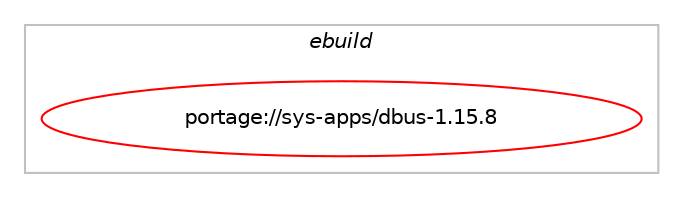 digraph prolog {

# *************
# Graph options
# *************

newrank=true;
concentrate=true;
compound=true;
graph [rankdir=LR,fontname=Helvetica,fontsize=10,ranksep=1.5];#, ranksep=2.5, nodesep=0.2];
edge  [arrowhead=vee];
node  [fontname=Helvetica,fontsize=10];

# **********
# The ebuild
# **********

subgraph cluster_leftcol {
color=gray;
label=<<i>ebuild</i>>;
id [label="portage://sys-apps/dbus-1.15.8", color=red, width=4, href="../sys-apps/dbus-1.15.8.svg"];
}

# ****************
# The dependencies
# ****************

subgraph cluster_midcol {
color=gray;
label=<<i>dependencies</i>>;
subgraph cluster_compile {
fillcolor="#eeeeee";
style=filled;
label=<<i>compile</i>>;
# *** BEGIN UNKNOWN DEPENDENCY TYPE (TODO) ***
# id -> equal(use_conditional_group(positive,X,portage://sys-apps/dbus-1.15.8,[package_dependency(portage://sys-apps/dbus-1.15.8,install,no,x11-base,xorg-proto,none,[,,],[],[])]))
# *** END UNKNOWN DEPENDENCY TYPE (TODO) ***

# *** BEGIN UNKNOWN DEPENDENCY TYPE (TODO) ***
# id -> equal(use_conditional_group(positive,X,portage://sys-apps/dbus-1.15.8,[package_dependency(portage://sys-apps/dbus-1.15.8,install,no,x11-libs,libX11,none,[,,],[],[]),package_dependency(portage://sys-apps/dbus-1.15.8,install,no,x11-libs,libXt,none,[,,],[],[])]))
# *** END UNKNOWN DEPENDENCY TYPE (TODO) ***

# *** BEGIN UNKNOWN DEPENDENCY TYPE (TODO) ***
# id -> equal(use_conditional_group(positive,elogind,portage://sys-apps/dbus-1.15.8,[package_dependency(portage://sys-apps/dbus-1.15.8,install,no,sys-auth,elogind,none,[,,],[],[])]))
# *** END UNKNOWN DEPENDENCY TYPE (TODO) ***

# *** BEGIN UNKNOWN DEPENDENCY TYPE (TODO) ***
# id -> equal(use_conditional_group(positive,selinux,portage://sys-apps/dbus-1.15.8,[package_dependency(portage://sys-apps/dbus-1.15.8,install,no,sys-process,audit,none,[,,],[],[]),package_dependency(portage://sys-apps/dbus-1.15.8,install,no,sys-libs,libselinux,none,[,,],[],[])]))
# *** END UNKNOWN DEPENDENCY TYPE (TODO) ***

# *** BEGIN UNKNOWN DEPENDENCY TYPE (TODO) ***
# id -> equal(use_conditional_group(positive,systemd,portage://sys-apps/dbus-1.15.8,[package_dependency(portage://sys-apps/dbus-1.15.8,install,no,sys-apps,systemd,none,[,,],any_same_slot,[])]))
# *** END UNKNOWN DEPENDENCY TYPE (TODO) ***

# *** BEGIN UNKNOWN DEPENDENCY TYPE (TODO) ***
# id -> equal(use_conditional_group(positive,test,portage://sys-apps/dbus-1.15.8,[any_of_group([package_dependency(portage://sys-apps/dbus-1.15.8,install,no,dev-lang,python,none,[,,],[slot(3.12)],[]),package_dependency(portage://sys-apps/dbus-1.15.8,install,no,dev-lang,python,none,[,,],[slot(3.11)],[]),package_dependency(portage://sys-apps/dbus-1.15.8,install,no,dev-lang,python,none,[,,],[slot(3.10)],[])]),package_dependency(portage://sys-apps/dbus-1.15.8,install,no,dev-libs,glib,greaterequal,[2.40,,,2.40],[slot(2)],[])]))
# *** END UNKNOWN DEPENDENCY TYPE (TODO) ***

# *** BEGIN UNKNOWN DEPENDENCY TYPE (TODO) ***
# id -> equal(use_conditional_group(positive,valgrind,portage://sys-apps/dbus-1.15.8,[package_dependency(portage://sys-apps/dbus-1.15.8,install,no,dev-debug,valgrind,greaterequal,[3.6,,,3.6],[],[])]))
# *** END UNKNOWN DEPENDENCY TYPE (TODO) ***

# *** BEGIN UNKNOWN DEPENDENCY TYPE (TODO) ***
# id -> equal(package_dependency(portage://sys-apps/dbus-1.15.8,install,no,dev-libs,expat,greaterequal,[2.1.0,,,2.1.0],[],[]))
# *** END UNKNOWN DEPENDENCY TYPE (TODO) ***

# *** BEGIN UNKNOWN DEPENDENCY TYPE (TODO) ***
# id -> equal(package_dependency(portage://sys-apps/dbus-1.15.8,install,no,dev-libs,expat,none,[,,],[],[]))
# *** END UNKNOWN DEPENDENCY TYPE (TODO) ***

}
subgraph cluster_compileandrun {
fillcolor="#eeeeee";
style=filled;
label=<<i>compile and run</i>>;
}
subgraph cluster_run {
fillcolor="#eeeeee";
style=filled;
label=<<i>run</i>>;
# *** BEGIN UNKNOWN DEPENDENCY TYPE (TODO) ***
# id -> equal(use_conditional_group(positive,X,portage://sys-apps/dbus-1.15.8,[package_dependency(portage://sys-apps/dbus-1.15.8,run,no,x11-libs,libX11,none,[,,],[],[]),package_dependency(portage://sys-apps/dbus-1.15.8,run,no,x11-libs,libXt,none,[,,],[],[])]))
# *** END UNKNOWN DEPENDENCY TYPE (TODO) ***

# *** BEGIN UNKNOWN DEPENDENCY TYPE (TODO) ***
# id -> equal(use_conditional_group(positive,elogind,portage://sys-apps/dbus-1.15.8,[package_dependency(portage://sys-apps/dbus-1.15.8,run,no,sys-auth,elogind,none,[,,],[],[])]))
# *** END UNKNOWN DEPENDENCY TYPE (TODO) ***

# *** BEGIN UNKNOWN DEPENDENCY TYPE (TODO) ***
# id -> equal(use_conditional_group(positive,selinux,portage://sys-apps/dbus-1.15.8,[package_dependency(portage://sys-apps/dbus-1.15.8,run,no,sec-policy,selinux-dbus,none,[,,],[],[])]))
# *** END UNKNOWN DEPENDENCY TYPE (TODO) ***

# *** BEGIN UNKNOWN DEPENDENCY TYPE (TODO) ***
# id -> equal(use_conditional_group(positive,selinux,portage://sys-apps/dbus-1.15.8,[package_dependency(portage://sys-apps/dbus-1.15.8,run,no,sys-process,audit,none,[,,],[],[]),package_dependency(portage://sys-apps/dbus-1.15.8,run,no,sys-libs,libselinux,none,[,,],[],[])]))
# *** END UNKNOWN DEPENDENCY TYPE (TODO) ***

# *** BEGIN UNKNOWN DEPENDENCY TYPE (TODO) ***
# id -> equal(use_conditional_group(positive,systemd,portage://sys-apps/dbus-1.15.8,[package_dependency(portage://sys-apps/dbus-1.15.8,run,no,sys-apps,systemd,none,[,,],any_same_slot,[])]))
# *** END UNKNOWN DEPENDENCY TYPE (TODO) ***

# *** BEGIN UNKNOWN DEPENDENCY TYPE (TODO) ***
# id -> equal(use_conditional_group(positive,systemd,portage://sys-apps/dbus-1.15.8,[package_dependency(portage://sys-apps/dbus-1.15.8,run,no,virtual,tmpfiles,none,[,,],[],[])]))
# *** END UNKNOWN DEPENDENCY TYPE (TODO) ***

# *** BEGIN UNKNOWN DEPENDENCY TYPE (TODO) ***
# id -> equal(package_dependency(portage://sys-apps/dbus-1.15.8,run,no,acct-user,messagebus,none,[,,],[],[]))
# *** END UNKNOWN DEPENDENCY TYPE (TODO) ***

# *** BEGIN UNKNOWN DEPENDENCY TYPE (TODO) ***
# id -> equal(package_dependency(portage://sys-apps/dbus-1.15.8,run,no,dev-libs,expat,greaterequal,[2.1.0,,,2.1.0],[],[]))
# *** END UNKNOWN DEPENDENCY TYPE (TODO) ***

}
}

# **************
# The candidates
# **************

subgraph cluster_choices {
rank=same;
color=gray;
label=<<i>candidates</i>>;

}

}
